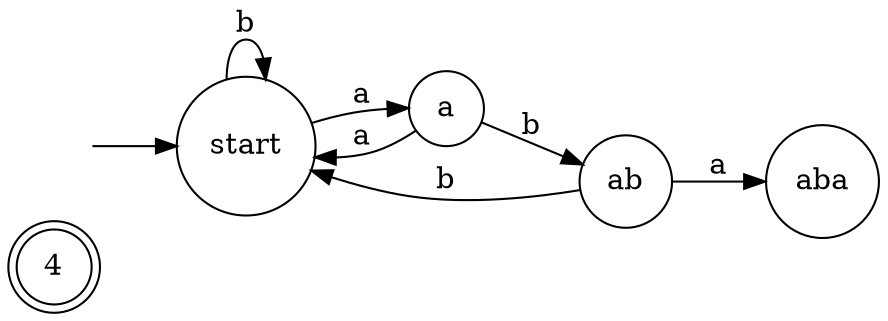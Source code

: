 digraph finite_state_machine {
	rankdir=LR
	size="8,5"
    layout=dot
	node [shape = doublecircle]; 4;
	node [shape = circle];

    -1 [color="white", label=""]
    0 [label="start"]
    1 [label="a"]
    2 [label="ab"]
    3 [label="aba"]
    -1 -> 0 
    0 -> 0 [label="b"]
    0 -> 1 [label="a"]
    1 -> 0 [label="a"]
    1 -> 2 [label="b"]
    2 -> 0 [label="b"]
    2 -> 3 [label="a"]


}